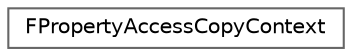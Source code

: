 digraph "Graphical Class Hierarchy"
{
 // INTERACTIVE_SVG=YES
 // LATEX_PDF_SIZE
  bgcolor="transparent";
  edge [fontname=Helvetica,fontsize=10,labelfontname=Helvetica,labelfontsize=10];
  node [fontname=Helvetica,fontsize=10,shape=box,height=0.2,width=0.4];
  rankdir="LR";
  Node0 [id="Node000000",label="FPropertyAccessCopyContext",height=0.2,width=0.4,color="grey40", fillcolor="white", style="filled",URL="$d8/d92/structFPropertyAccessCopyContext.html",tooltip=" "];
}
